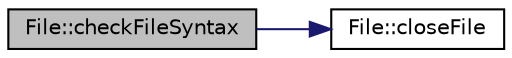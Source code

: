 digraph "File::checkFileSyntax"
{
 // LATEX_PDF_SIZE
  edge [fontname="Helvetica",fontsize="10",labelfontname="Helvetica",labelfontsize="10"];
  node [fontname="Helvetica",fontsize="10",shape=record];
  rankdir="LR";
  Node1 [label="File::checkFileSyntax",height=0.2,width=0.4,color="black", fillcolor="grey75", style="filled", fontcolor="black",tooltip="Comprueba si la sintaxis del fichero es la correcta."];
  Node1 -> Node2 [color="midnightblue",fontsize="10",style="solid",fontname="Helvetica"];
  Node2 [label="File::closeFile",height=0.2,width=0.4,color="black", fillcolor="white", style="filled",URL="$class_file.html#a47bd565afb52298608eb00f5e152db3f",tooltip="Cierra el fichero y devuelve un 0 en caso de que se haya cerrado correctamente."];
}
